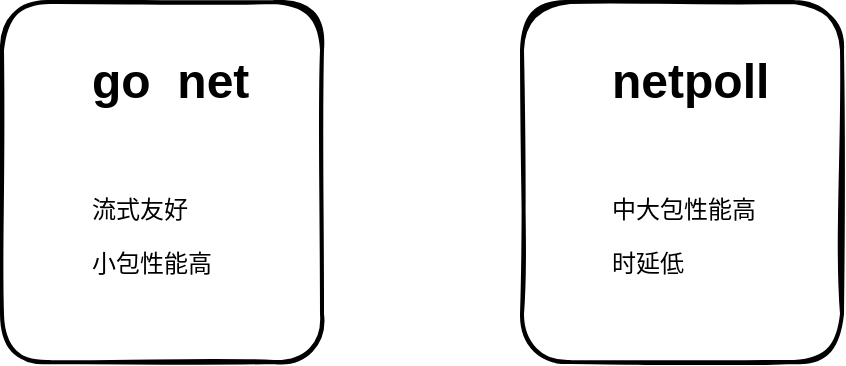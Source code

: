 <mxfile version="20.8.5" type="github">
  <diagram id="GJ7tELX1-CQrjID0Nq2T" name="第 1 页">
    <mxGraphModel dx="1050" dy="549" grid="1" gridSize="10" guides="1" tooltips="1" connect="1" arrows="1" fold="1" page="1" pageScale="1" pageWidth="827" pageHeight="1169" math="0" shadow="0">
      <root>
        <mxCell id="0" />
        <mxCell id="1" parent="0" />
        <mxCell id="1NnTp05bS6YR88HIxe3G-1" value="" style="rounded=1;whiteSpace=wrap;html=1;strokeWidth=2;fillWeight=4;hachureGap=8;hachureAngle=45;sketch=1;" vertex="1" parent="1">
          <mxGeometry x="140" y="170" width="160" height="180" as="geometry" />
        </mxCell>
        <mxCell id="1NnTp05bS6YR88HIxe3G-2" value="&lt;h1&gt;go&amp;nbsp; net&lt;/h1&gt;&lt;p&gt;&lt;br&gt;&lt;/p&gt;&lt;p&gt;流式友好&lt;/p&gt;&lt;p&gt;&lt;span style=&quot;background-color: initial;&quot;&gt;小包性能高&lt;/span&gt;&lt;/p&gt;" style="text;html=1;strokeColor=none;fillColor=none;spacing=5;spacingTop=-20;whiteSpace=wrap;overflow=hidden;rounded=0;" vertex="1" parent="1">
          <mxGeometry x="180" y="190" width="100" height="120" as="geometry" />
        </mxCell>
        <mxCell id="1NnTp05bS6YR88HIxe3G-3" value="" style="rounded=1;whiteSpace=wrap;html=1;strokeWidth=2;fillWeight=4;hachureGap=8;hachureAngle=45;sketch=1;" vertex="1" parent="1">
          <mxGeometry x="400" y="170" width="160" height="180" as="geometry" />
        </mxCell>
        <mxCell id="1NnTp05bS6YR88HIxe3G-4" value="&lt;h1&gt;netpoll&lt;/h1&gt;&lt;p&gt;&lt;br&gt;&lt;/p&gt;&lt;p&gt;中大包性能高&lt;/p&gt;&lt;p&gt;时延低&lt;/p&gt;" style="text;html=1;strokeColor=none;fillColor=none;spacing=5;spacingTop=-20;whiteSpace=wrap;overflow=hidden;rounded=0;" vertex="1" parent="1">
          <mxGeometry x="440" y="190" width="100" height="120" as="geometry" />
        </mxCell>
      </root>
    </mxGraphModel>
  </diagram>
</mxfile>
